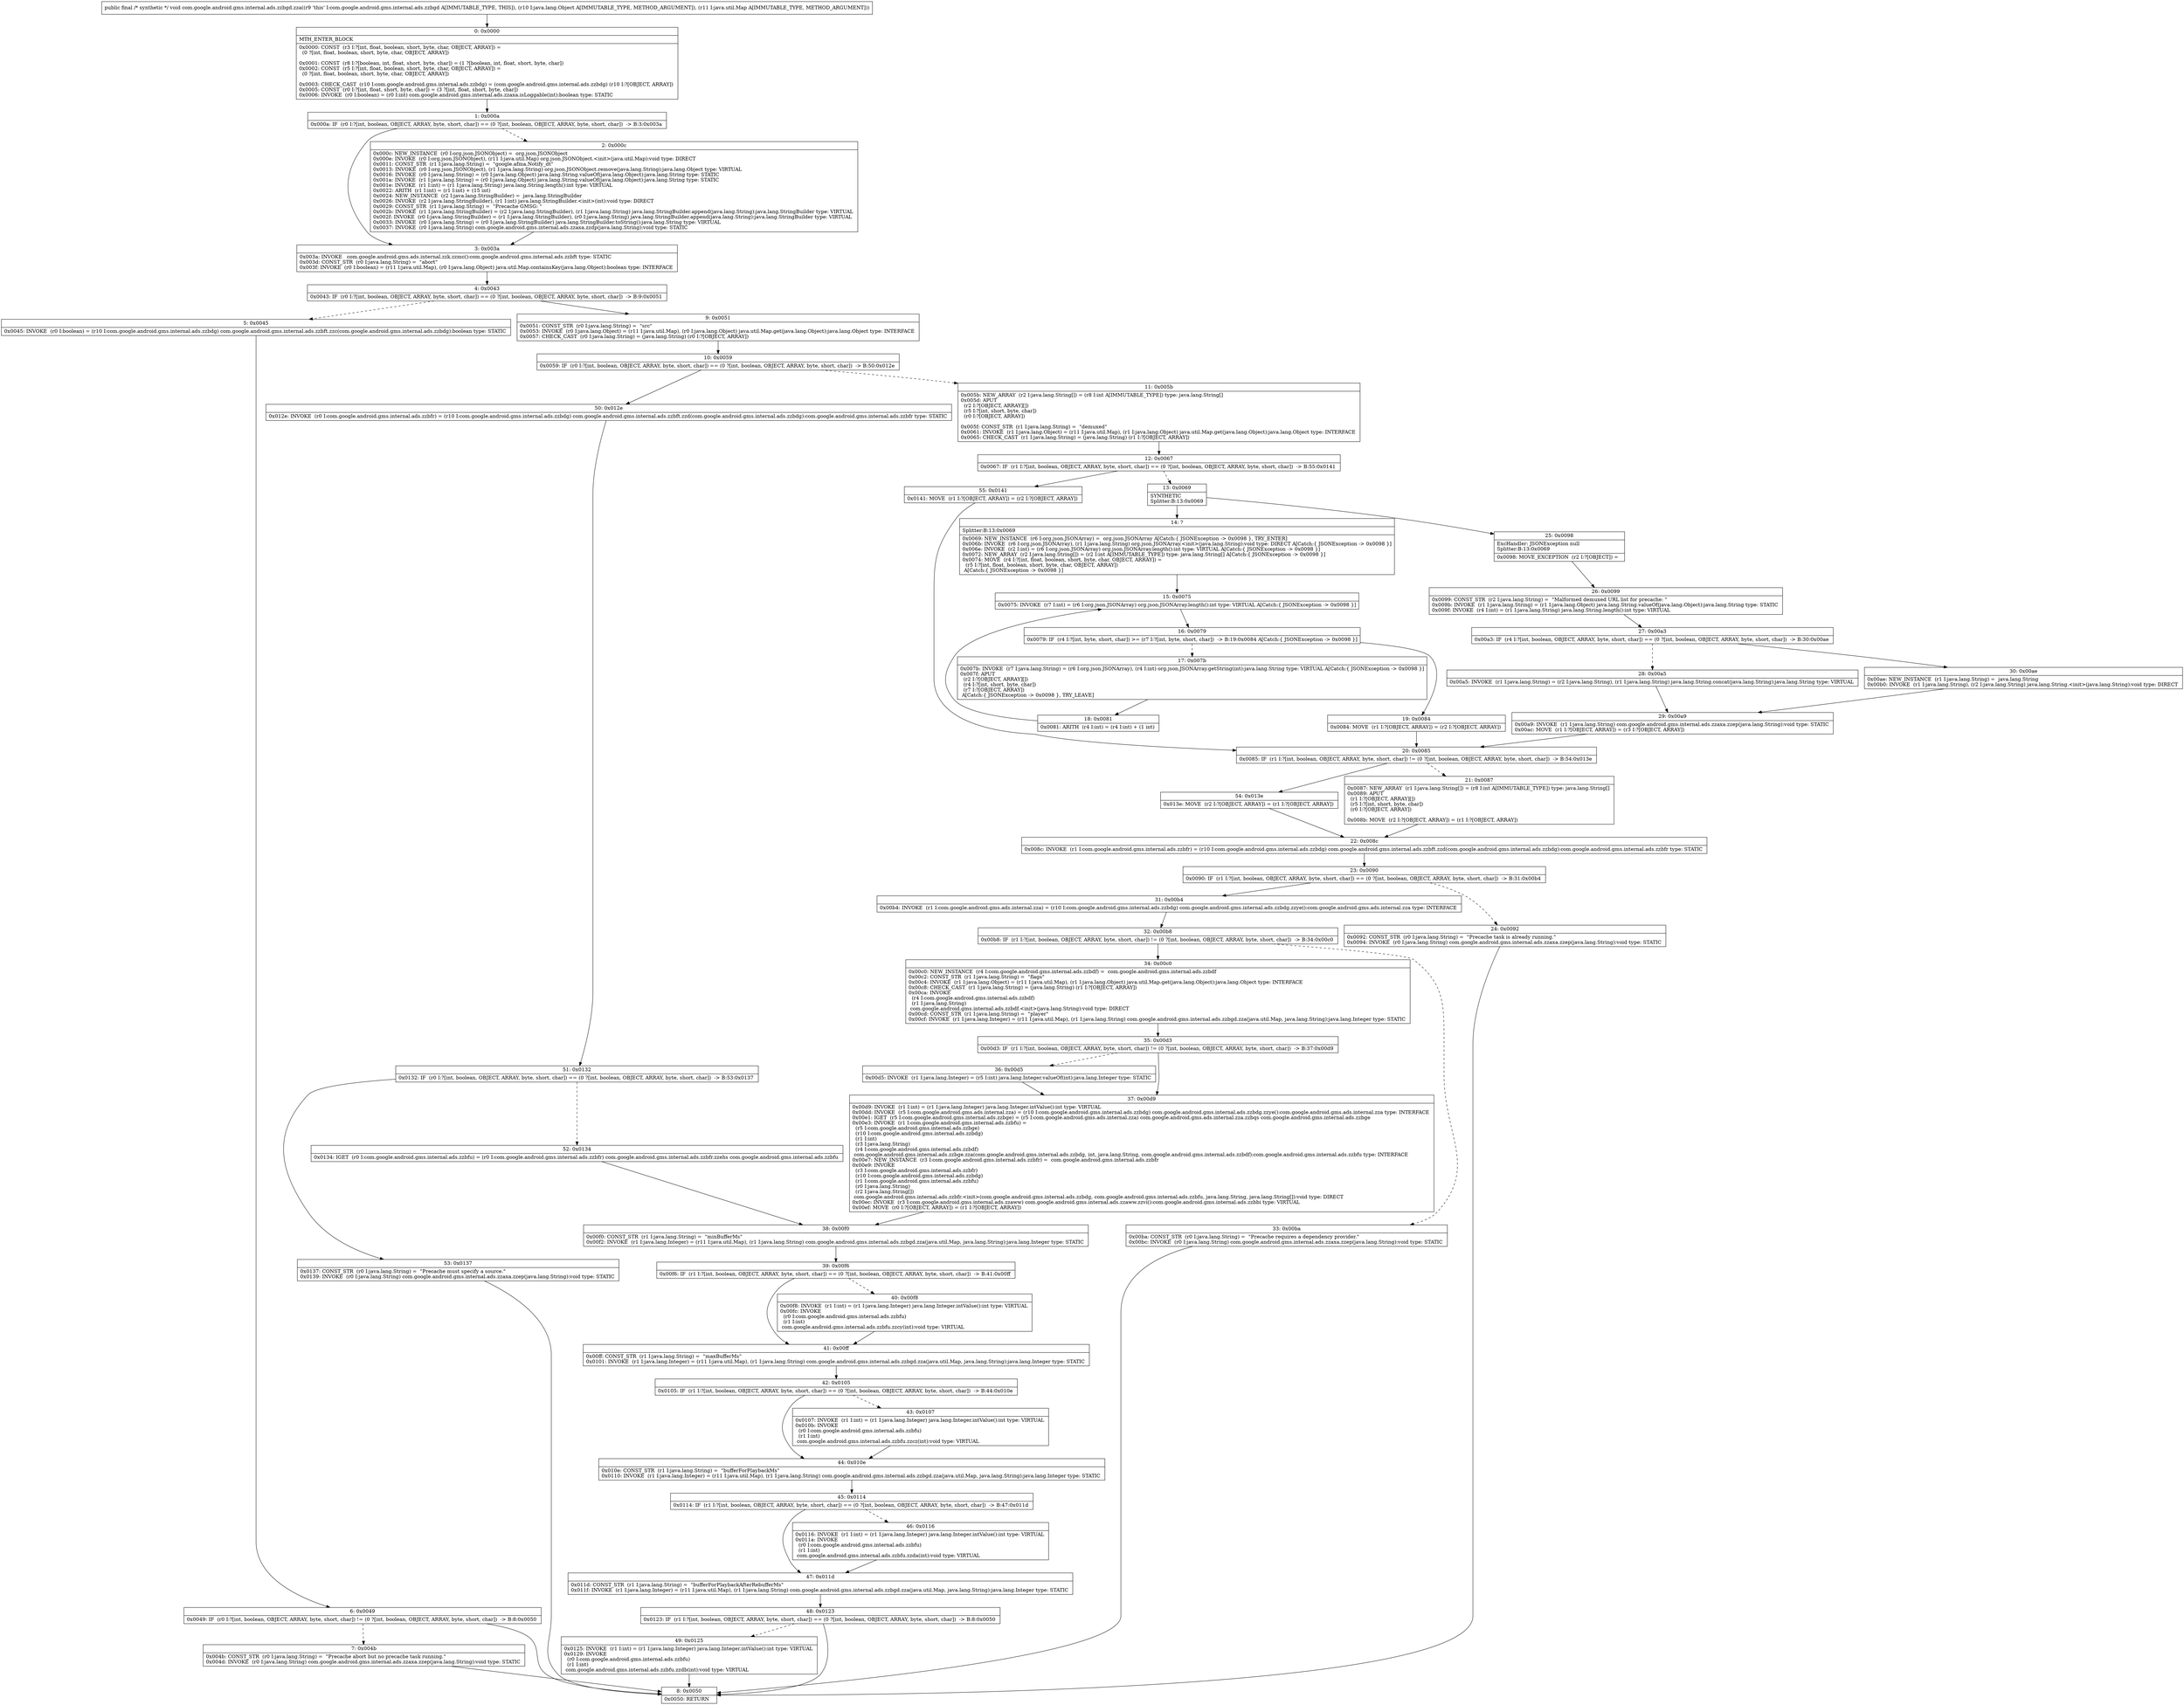 digraph "CFG forcom.google.android.gms.internal.ads.zzbgd.zza(Ljava\/lang\/Object;Ljava\/util\/Map;)V" {
Node_0 [shape=record,label="{0\:\ 0x0000|MTH_ENTER_BLOCK\l|0x0000: CONST  (r3 I:?[int, float, boolean, short, byte, char, OBJECT, ARRAY]) = \l  (0 ?[int, float, boolean, short, byte, char, OBJECT, ARRAY])\l \l0x0001: CONST  (r8 I:?[boolean, int, float, short, byte, char]) = (1 ?[boolean, int, float, short, byte, char]) \l0x0002: CONST  (r5 I:?[int, float, boolean, short, byte, char, OBJECT, ARRAY]) = \l  (0 ?[int, float, boolean, short, byte, char, OBJECT, ARRAY])\l \l0x0003: CHECK_CAST  (r10 I:com.google.android.gms.internal.ads.zzbdg) = (com.google.android.gms.internal.ads.zzbdg) (r10 I:?[OBJECT, ARRAY]) \l0x0005: CONST  (r0 I:?[int, float, short, byte, char]) = (3 ?[int, float, short, byte, char]) \l0x0006: INVOKE  (r0 I:boolean) = (r0 I:int) com.google.android.gms.internal.ads.zzaxa.isLoggable(int):boolean type: STATIC \l}"];
Node_1 [shape=record,label="{1\:\ 0x000a|0x000a: IF  (r0 I:?[int, boolean, OBJECT, ARRAY, byte, short, char]) == (0 ?[int, boolean, OBJECT, ARRAY, byte, short, char])  \-\> B:3:0x003a \l}"];
Node_2 [shape=record,label="{2\:\ 0x000c|0x000c: NEW_INSTANCE  (r0 I:org.json.JSONObject) =  org.json.JSONObject \l0x000e: INVOKE  (r0 I:org.json.JSONObject), (r11 I:java.util.Map) org.json.JSONObject.\<init\>(java.util.Map):void type: DIRECT \l0x0011: CONST_STR  (r1 I:java.lang.String) =  \"google.afma.Notify_dt\" \l0x0013: INVOKE  (r0 I:org.json.JSONObject), (r1 I:java.lang.String) org.json.JSONObject.remove(java.lang.String):java.lang.Object type: VIRTUAL \l0x0016: INVOKE  (r0 I:java.lang.String) = (r0 I:java.lang.Object) java.lang.String.valueOf(java.lang.Object):java.lang.String type: STATIC \l0x001a: INVOKE  (r1 I:java.lang.String) = (r0 I:java.lang.Object) java.lang.String.valueOf(java.lang.Object):java.lang.String type: STATIC \l0x001e: INVOKE  (r1 I:int) = (r1 I:java.lang.String) java.lang.String.length():int type: VIRTUAL \l0x0022: ARITH  (r1 I:int) = (r1 I:int) + (15 int) \l0x0024: NEW_INSTANCE  (r2 I:java.lang.StringBuilder) =  java.lang.StringBuilder \l0x0026: INVOKE  (r2 I:java.lang.StringBuilder), (r1 I:int) java.lang.StringBuilder.\<init\>(int):void type: DIRECT \l0x0029: CONST_STR  (r1 I:java.lang.String) =  \"Precache GMSG: \" \l0x002b: INVOKE  (r1 I:java.lang.StringBuilder) = (r2 I:java.lang.StringBuilder), (r1 I:java.lang.String) java.lang.StringBuilder.append(java.lang.String):java.lang.StringBuilder type: VIRTUAL \l0x002f: INVOKE  (r0 I:java.lang.StringBuilder) = (r1 I:java.lang.StringBuilder), (r0 I:java.lang.String) java.lang.StringBuilder.append(java.lang.String):java.lang.StringBuilder type: VIRTUAL \l0x0033: INVOKE  (r0 I:java.lang.String) = (r0 I:java.lang.StringBuilder) java.lang.StringBuilder.toString():java.lang.String type: VIRTUAL \l0x0037: INVOKE  (r0 I:java.lang.String) com.google.android.gms.internal.ads.zzaxa.zzdp(java.lang.String):void type: STATIC \l}"];
Node_3 [shape=record,label="{3\:\ 0x003a|0x003a: INVOKE   com.google.android.gms.ads.internal.zzk.zzmc():com.google.android.gms.internal.ads.zzbft type: STATIC \l0x003d: CONST_STR  (r0 I:java.lang.String) =  \"abort\" \l0x003f: INVOKE  (r0 I:boolean) = (r11 I:java.util.Map), (r0 I:java.lang.Object) java.util.Map.containsKey(java.lang.Object):boolean type: INTERFACE \l}"];
Node_4 [shape=record,label="{4\:\ 0x0043|0x0043: IF  (r0 I:?[int, boolean, OBJECT, ARRAY, byte, short, char]) == (0 ?[int, boolean, OBJECT, ARRAY, byte, short, char])  \-\> B:9:0x0051 \l}"];
Node_5 [shape=record,label="{5\:\ 0x0045|0x0045: INVOKE  (r0 I:boolean) = (r10 I:com.google.android.gms.internal.ads.zzbdg) com.google.android.gms.internal.ads.zzbft.zzc(com.google.android.gms.internal.ads.zzbdg):boolean type: STATIC \l}"];
Node_6 [shape=record,label="{6\:\ 0x0049|0x0049: IF  (r0 I:?[int, boolean, OBJECT, ARRAY, byte, short, char]) != (0 ?[int, boolean, OBJECT, ARRAY, byte, short, char])  \-\> B:8:0x0050 \l}"];
Node_7 [shape=record,label="{7\:\ 0x004b|0x004b: CONST_STR  (r0 I:java.lang.String) =  \"Precache abort but no precache task running.\" \l0x004d: INVOKE  (r0 I:java.lang.String) com.google.android.gms.internal.ads.zzaxa.zzep(java.lang.String):void type: STATIC \l}"];
Node_8 [shape=record,label="{8\:\ 0x0050|0x0050: RETURN   \l}"];
Node_9 [shape=record,label="{9\:\ 0x0051|0x0051: CONST_STR  (r0 I:java.lang.String) =  \"src\" \l0x0053: INVOKE  (r0 I:java.lang.Object) = (r11 I:java.util.Map), (r0 I:java.lang.Object) java.util.Map.get(java.lang.Object):java.lang.Object type: INTERFACE \l0x0057: CHECK_CAST  (r0 I:java.lang.String) = (java.lang.String) (r0 I:?[OBJECT, ARRAY]) \l}"];
Node_10 [shape=record,label="{10\:\ 0x0059|0x0059: IF  (r0 I:?[int, boolean, OBJECT, ARRAY, byte, short, char]) == (0 ?[int, boolean, OBJECT, ARRAY, byte, short, char])  \-\> B:50:0x012e \l}"];
Node_11 [shape=record,label="{11\:\ 0x005b|0x005b: NEW_ARRAY  (r2 I:java.lang.String[]) = (r8 I:int A[IMMUTABLE_TYPE]) type: java.lang.String[] \l0x005d: APUT  \l  (r2 I:?[OBJECT, ARRAY][])\l  (r5 I:?[int, short, byte, char])\l  (r0 I:?[OBJECT, ARRAY])\l \l0x005f: CONST_STR  (r1 I:java.lang.String) =  \"demuxed\" \l0x0061: INVOKE  (r1 I:java.lang.Object) = (r11 I:java.util.Map), (r1 I:java.lang.Object) java.util.Map.get(java.lang.Object):java.lang.Object type: INTERFACE \l0x0065: CHECK_CAST  (r1 I:java.lang.String) = (java.lang.String) (r1 I:?[OBJECT, ARRAY]) \l}"];
Node_12 [shape=record,label="{12\:\ 0x0067|0x0067: IF  (r1 I:?[int, boolean, OBJECT, ARRAY, byte, short, char]) == (0 ?[int, boolean, OBJECT, ARRAY, byte, short, char])  \-\> B:55:0x0141 \l}"];
Node_13 [shape=record,label="{13\:\ 0x0069|SYNTHETIC\lSplitter:B:13:0x0069\l}"];
Node_14 [shape=record,label="{14\:\ ?|Splitter:B:13:0x0069\l|0x0069: NEW_INSTANCE  (r6 I:org.json.JSONArray) =  org.json.JSONArray A[Catch:\{ JSONException \-\> 0x0098 \}, TRY_ENTER]\l0x006b: INVOKE  (r6 I:org.json.JSONArray), (r1 I:java.lang.String) org.json.JSONArray.\<init\>(java.lang.String):void type: DIRECT A[Catch:\{ JSONException \-\> 0x0098 \}]\l0x006e: INVOKE  (r2 I:int) = (r6 I:org.json.JSONArray) org.json.JSONArray.length():int type: VIRTUAL A[Catch:\{ JSONException \-\> 0x0098 \}]\l0x0072: NEW_ARRAY  (r2 I:java.lang.String[]) = (r2 I:int A[IMMUTABLE_TYPE]) type: java.lang.String[] A[Catch:\{ JSONException \-\> 0x0098 \}]\l0x0074: MOVE  (r4 I:?[int, float, boolean, short, byte, char, OBJECT, ARRAY]) = \l  (r5 I:?[int, float, boolean, short, byte, char, OBJECT, ARRAY])\l A[Catch:\{ JSONException \-\> 0x0098 \}]\l}"];
Node_15 [shape=record,label="{15\:\ 0x0075|0x0075: INVOKE  (r7 I:int) = (r6 I:org.json.JSONArray) org.json.JSONArray.length():int type: VIRTUAL A[Catch:\{ JSONException \-\> 0x0098 \}]\l}"];
Node_16 [shape=record,label="{16\:\ 0x0079|0x0079: IF  (r4 I:?[int, byte, short, char]) \>= (r7 I:?[int, byte, short, char])  \-\> B:19:0x0084 A[Catch:\{ JSONException \-\> 0x0098 \}]\l}"];
Node_17 [shape=record,label="{17\:\ 0x007b|0x007b: INVOKE  (r7 I:java.lang.String) = (r6 I:org.json.JSONArray), (r4 I:int) org.json.JSONArray.getString(int):java.lang.String type: VIRTUAL A[Catch:\{ JSONException \-\> 0x0098 \}]\l0x007f: APUT  \l  (r2 I:?[OBJECT, ARRAY][])\l  (r4 I:?[int, short, byte, char])\l  (r7 I:?[OBJECT, ARRAY])\l A[Catch:\{ JSONException \-\> 0x0098 \}, TRY_LEAVE]\l}"];
Node_18 [shape=record,label="{18\:\ 0x0081|0x0081: ARITH  (r4 I:int) = (r4 I:int) + (1 int) \l}"];
Node_19 [shape=record,label="{19\:\ 0x0084|0x0084: MOVE  (r1 I:?[OBJECT, ARRAY]) = (r2 I:?[OBJECT, ARRAY]) \l}"];
Node_20 [shape=record,label="{20\:\ 0x0085|0x0085: IF  (r1 I:?[int, boolean, OBJECT, ARRAY, byte, short, char]) != (0 ?[int, boolean, OBJECT, ARRAY, byte, short, char])  \-\> B:54:0x013e \l}"];
Node_21 [shape=record,label="{21\:\ 0x0087|0x0087: NEW_ARRAY  (r1 I:java.lang.String[]) = (r8 I:int A[IMMUTABLE_TYPE]) type: java.lang.String[] \l0x0089: APUT  \l  (r1 I:?[OBJECT, ARRAY][])\l  (r5 I:?[int, short, byte, char])\l  (r0 I:?[OBJECT, ARRAY])\l \l0x008b: MOVE  (r2 I:?[OBJECT, ARRAY]) = (r1 I:?[OBJECT, ARRAY]) \l}"];
Node_22 [shape=record,label="{22\:\ 0x008c|0x008c: INVOKE  (r1 I:com.google.android.gms.internal.ads.zzbfr) = (r10 I:com.google.android.gms.internal.ads.zzbdg) com.google.android.gms.internal.ads.zzbft.zzd(com.google.android.gms.internal.ads.zzbdg):com.google.android.gms.internal.ads.zzbfr type: STATIC \l}"];
Node_23 [shape=record,label="{23\:\ 0x0090|0x0090: IF  (r1 I:?[int, boolean, OBJECT, ARRAY, byte, short, char]) == (0 ?[int, boolean, OBJECT, ARRAY, byte, short, char])  \-\> B:31:0x00b4 \l}"];
Node_24 [shape=record,label="{24\:\ 0x0092|0x0092: CONST_STR  (r0 I:java.lang.String) =  \"Precache task is already running.\" \l0x0094: INVOKE  (r0 I:java.lang.String) com.google.android.gms.internal.ads.zzaxa.zzep(java.lang.String):void type: STATIC \l}"];
Node_25 [shape=record,label="{25\:\ 0x0098|ExcHandler: JSONException null\lSplitter:B:13:0x0069\l|0x0098: MOVE_EXCEPTION  (r2 I:?[OBJECT]) =  \l}"];
Node_26 [shape=record,label="{26\:\ 0x0099|0x0099: CONST_STR  (r2 I:java.lang.String) =  \"Malformed demuxed URL list for precache: \" \l0x009b: INVOKE  (r1 I:java.lang.String) = (r1 I:java.lang.Object) java.lang.String.valueOf(java.lang.Object):java.lang.String type: STATIC \l0x009f: INVOKE  (r4 I:int) = (r1 I:java.lang.String) java.lang.String.length():int type: VIRTUAL \l}"];
Node_27 [shape=record,label="{27\:\ 0x00a3|0x00a3: IF  (r4 I:?[int, boolean, OBJECT, ARRAY, byte, short, char]) == (0 ?[int, boolean, OBJECT, ARRAY, byte, short, char])  \-\> B:30:0x00ae \l}"];
Node_28 [shape=record,label="{28\:\ 0x00a5|0x00a5: INVOKE  (r1 I:java.lang.String) = (r2 I:java.lang.String), (r1 I:java.lang.String) java.lang.String.concat(java.lang.String):java.lang.String type: VIRTUAL \l}"];
Node_29 [shape=record,label="{29\:\ 0x00a9|0x00a9: INVOKE  (r1 I:java.lang.String) com.google.android.gms.internal.ads.zzaxa.zzep(java.lang.String):void type: STATIC \l0x00ac: MOVE  (r1 I:?[OBJECT, ARRAY]) = (r3 I:?[OBJECT, ARRAY]) \l}"];
Node_30 [shape=record,label="{30\:\ 0x00ae|0x00ae: NEW_INSTANCE  (r1 I:java.lang.String) =  java.lang.String \l0x00b0: INVOKE  (r1 I:java.lang.String), (r2 I:java.lang.String) java.lang.String.\<init\>(java.lang.String):void type: DIRECT \l}"];
Node_31 [shape=record,label="{31\:\ 0x00b4|0x00b4: INVOKE  (r1 I:com.google.android.gms.ads.internal.zza) = (r10 I:com.google.android.gms.internal.ads.zzbdg) com.google.android.gms.internal.ads.zzbdg.zzye():com.google.android.gms.ads.internal.zza type: INTERFACE \l}"];
Node_32 [shape=record,label="{32\:\ 0x00b8|0x00b8: IF  (r1 I:?[int, boolean, OBJECT, ARRAY, byte, short, char]) != (0 ?[int, boolean, OBJECT, ARRAY, byte, short, char])  \-\> B:34:0x00c0 \l}"];
Node_33 [shape=record,label="{33\:\ 0x00ba|0x00ba: CONST_STR  (r0 I:java.lang.String) =  \"Precache requires a dependency provider.\" \l0x00bc: INVOKE  (r0 I:java.lang.String) com.google.android.gms.internal.ads.zzaxa.zzep(java.lang.String):void type: STATIC \l}"];
Node_34 [shape=record,label="{34\:\ 0x00c0|0x00c0: NEW_INSTANCE  (r4 I:com.google.android.gms.internal.ads.zzbdf) =  com.google.android.gms.internal.ads.zzbdf \l0x00c2: CONST_STR  (r1 I:java.lang.String) =  \"flags\" \l0x00c4: INVOKE  (r1 I:java.lang.Object) = (r11 I:java.util.Map), (r1 I:java.lang.Object) java.util.Map.get(java.lang.Object):java.lang.Object type: INTERFACE \l0x00c8: CHECK_CAST  (r1 I:java.lang.String) = (java.lang.String) (r1 I:?[OBJECT, ARRAY]) \l0x00ca: INVOKE  \l  (r4 I:com.google.android.gms.internal.ads.zzbdf)\l  (r1 I:java.lang.String)\l com.google.android.gms.internal.ads.zzbdf.\<init\>(java.lang.String):void type: DIRECT \l0x00cd: CONST_STR  (r1 I:java.lang.String) =  \"player\" \l0x00cf: INVOKE  (r1 I:java.lang.Integer) = (r11 I:java.util.Map), (r1 I:java.lang.String) com.google.android.gms.internal.ads.zzbgd.zza(java.util.Map, java.lang.String):java.lang.Integer type: STATIC \l}"];
Node_35 [shape=record,label="{35\:\ 0x00d3|0x00d3: IF  (r1 I:?[int, boolean, OBJECT, ARRAY, byte, short, char]) != (0 ?[int, boolean, OBJECT, ARRAY, byte, short, char])  \-\> B:37:0x00d9 \l}"];
Node_36 [shape=record,label="{36\:\ 0x00d5|0x00d5: INVOKE  (r1 I:java.lang.Integer) = (r5 I:int) java.lang.Integer.valueOf(int):java.lang.Integer type: STATIC \l}"];
Node_37 [shape=record,label="{37\:\ 0x00d9|0x00d9: INVOKE  (r1 I:int) = (r1 I:java.lang.Integer) java.lang.Integer.intValue():int type: VIRTUAL \l0x00dd: INVOKE  (r5 I:com.google.android.gms.ads.internal.zza) = (r10 I:com.google.android.gms.internal.ads.zzbdg) com.google.android.gms.internal.ads.zzbdg.zzye():com.google.android.gms.ads.internal.zza type: INTERFACE \l0x00e1: IGET  (r5 I:com.google.android.gms.internal.ads.zzbge) = (r5 I:com.google.android.gms.ads.internal.zza) com.google.android.gms.ads.internal.zza.zzbqs com.google.android.gms.internal.ads.zzbge \l0x00e3: INVOKE  (r1 I:com.google.android.gms.internal.ads.zzbfu) = \l  (r5 I:com.google.android.gms.internal.ads.zzbge)\l  (r10 I:com.google.android.gms.internal.ads.zzbdg)\l  (r1 I:int)\l  (r3 I:java.lang.String)\l  (r4 I:com.google.android.gms.internal.ads.zzbdf)\l com.google.android.gms.internal.ads.zzbge.zza(com.google.android.gms.internal.ads.zzbdg, int, java.lang.String, com.google.android.gms.internal.ads.zzbdf):com.google.android.gms.internal.ads.zzbfu type: INTERFACE \l0x00e7: NEW_INSTANCE  (r3 I:com.google.android.gms.internal.ads.zzbfr) =  com.google.android.gms.internal.ads.zzbfr \l0x00e9: INVOKE  \l  (r3 I:com.google.android.gms.internal.ads.zzbfr)\l  (r10 I:com.google.android.gms.internal.ads.zzbdg)\l  (r1 I:com.google.android.gms.internal.ads.zzbfu)\l  (r0 I:java.lang.String)\l  (r2 I:java.lang.String[])\l com.google.android.gms.internal.ads.zzbfr.\<init\>(com.google.android.gms.internal.ads.zzbdg, com.google.android.gms.internal.ads.zzbfu, java.lang.String, java.lang.String[]):void type: DIRECT \l0x00ec: INVOKE  (r3 I:com.google.android.gms.internal.ads.zzaww) com.google.android.gms.internal.ads.zzaww.zzvi():com.google.android.gms.internal.ads.zzbbi type: VIRTUAL \l0x00ef: MOVE  (r0 I:?[OBJECT, ARRAY]) = (r1 I:?[OBJECT, ARRAY]) \l}"];
Node_38 [shape=record,label="{38\:\ 0x00f0|0x00f0: CONST_STR  (r1 I:java.lang.String) =  \"minBufferMs\" \l0x00f2: INVOKE  (r1 I:java.lang.Integer) = (r11 I:java.util.Map), (r1 I:java.lang.String) com.google.android.gms.internal.ads.zzbgd.zza(java.util.Map, java.lang.String):java.lang.Integer type: STATIC \l}"];
Node_39 [shape=record,label="{39\:\ 0x00f6|0x00f6: IF  (r1 I:?[int, boolean, OBJECT, ARRAY, byte, short, char]) == (0 ?[int, boolean, OBJECT, ARRAY, byte, short, char])  \-\> B:41:0x00ff \l}"];
Node_40 [shape=record,label="{40\:\ 0x00f8|0x00f8: INVOKE  (r1 I:int) = (r1 I:java.lang.Integer) java.lang.Integer.intValue():int type: VIRTUAL \l0x00fc: INVOKE  \l  (r0 I:com.google.android.gms.internal.ads.zzbfu)\l  (r1 I:int)\l com.google.android.gms.internal.ads.zzbfu.zzcy(int):void type: VIRTUAL \l}"];
Node_41 [shape=record,label="{41\:\ 0x00ff|0x00ff: CONST_STR  (r1 I:java.lang.String) =  \"maxBufferMs\" \l0x0101: INVOKE  (r1 I:java.lang.Integer) = (r11 I:java.util.Map), (r1 I:java.lang.String) com.google.android.gms.internal.ads.zzbgd.zza(java.util.Map, java.lang.String):java.lang.Integer type: STATIC \l}"];
Node_42 [shape=record,label="{42\:\ 0x0105|0x0105: IF  (r1 I:?[int, boolean, OBJECT, ARRAY, byte, short, char]) == (0 ?[int, boolean, OBJECT, ARRAY, byte, short, char])  \-\> B:44:0x010e \l}"];
Node_43 [shape=record,label="{43\:\ 0x0107|0x0107: INVOKE  (r1 I:int) = (r1 I:java.lang.Integer) java.lang.Integer.intValue():int type: VIRTUAL \l0x010b: INVOKE  \l  (r0 I:com.google.android.gms.internal.ads.zzbfu)\l  (r1 I:int)\l com.google.android.gms.internal.ads.zzbfu.zzcz(int):void type: VIRTUAL \l}"];
Node_44 [shape=record,label="{44\:\ 0x010e|0x010e: CONST_STR  (r1 I:java.lang.String) =  \"bufferForPlaybackMs\" \l0x0110: INVOKE  (r1 I:java.lang.Integer) = (r11 I:java.util.Map), (r1 I:java.lang.String) com.google.android.gms.internal.ads.zzbgd.zza(java.util.Map, java.lang.String):java.lang.Integer type: STATIC \l}"];
Node_45 [shape=record,label="{45\:\ 0x0114|0x0114: IF  (r1 I:?[int, boolean, OBJECT, ARRAY, byte, short, char]) == (0 ?[int, boolean, OBJECT, ARRAY, byte, short, char])  \-\> B:47:0x011d \l}"];
Node_46 [shape=record,label="{46\:\ 0x0116|0x0116: INVOKE  (r1 I:int) = (r1 I:java.lang.Integer) java.lang.Integer.intValue():int type: VIRTUAL \l0x011a: INVOKE  \l  (r0 I:com.google.android.gms.internal.ads.zzbfu)\l  (r1 I:int)\l com.google.android.gms.internal.ads.zzbfu.zzda(int):void type: VIRTUAL \l}"];
Node_47 [shape=record,label="{47\:\ 0x011d|0x011d: CONST_STR  (r1 I:java.lang.String) =  \"bufferForPlaybackAfterRebufferMs\" \l0x011f: INVOKE  (r1 I:java.lang.Integer) = (r11 I:java.util.Map), (r1 I:java.lang.String) com.google.android.gms.internal.ads.zzbgd.zza(java.util.Map, java.lang.String):java.lang.Integer type: STATIC \l}"];
Node_48 [shape=record,label="{48\:\ 0x0123|0x0123: IF  (r1 I:?[int, boolean, OBJECT, ARRAY, byte, short, char]) == (0 ?[int, boolean, OBJECT, ARRAY, byte, short, char])  \-\> B:8:0x0050 \l}"];
Node_49 [shape=record,label="{49\:\ 0x0125|0x0125: INVOKE  (r1 I:int) = (r1 I:java.lang.Integer) java.lang.Integer.intValue():int type: VIRTUAL \l0x0129: INVOKE  \l  (r0 I:com.google.android.gms.internal.ads.zzbfu)\l  (r1 I:int)\l com.google.android.gms.internal.ads.zzbfu.zzdb(int):void type: VIRTUAL \l}"];
Node_50 [shape=record,label="{50\:\ 0x012e|0x012e: INVOKE  (r0 I:com.google.android.gms.internal.ads.zzbfr) = (r10 I:com.google.android.gms.internal.ads.zzbdg) com.google.android.gms.internal.ads.zzbft.zzd(com.google.android.gms.internal.ads.zzbdg):com.google.android.gms.internal.ads.zzbfr type: STATIC \l}"];
Node_51 [shape=record,label="{51\:\ 0x0132|0x0132: IF  (r0 I:?[int, boolean, OBJECT, ARRAY, byte, short, char]) == (0 ?[int, boolean, OBJECT, ARRAY, byte, short, char])  \-\> B:53:0x0137 \l}"];
Node_52 [shape=record,label="{52\:\ 0x0134|0x0134: IGET  (r0 I:com.google.android.gms.internal.ads.zzbfu) = (r0 I:com.google.android.gms.internal.ads.zzbfr) com.google.android.gms.internal.ads.zzbfr.zzehs com.google.android.gms.internal.ads.zzbfu \l}"];
Node_53 [shape=record,label="{53\:\ 0x0137|0x0137: CONST_STR  (r0 I:java.lang.String) =  \"Precache must specify a source.\" \l0x0139: INVOKE  (r0 I:java.lang.String) com.google.android.gms.internal.ads.zzaxa.zzep(java.lang.String):void type: STATIC \l}"];
Node_54 [shape=record,label="{54\:\ 0x013e|0x013e: MOVE  (r2 I:?[OBJECT, ARRAY]) = (r1 I:?[OBJECT, ARRAY]) \l}"];
Node_55 [shape=record,label="{55\:\ 0x0141|0x0141: MOVE  (r1 I:?[OBJECT, ARRAY]) = (r2 I:?[OBJECT, ARRAY]) \l}"];
MethodNode[shape=record,label="{public final \/* synthetic *\/ void com.google.android.gms.internal.ads.zzbgd.zza((r9 'this' I:com.google.android.gms.internal.ads.zzbgd A[IMMUTABLE_TYPE, THIS]), (r10 I:java.lang.Object A[IMMUTABLE_TYPE, METHOD_ARGUMENT]), (r11 I:java.util.Map A[IMMUTABLE_TYPE, METHOD_ARGUMENT])) }"];
MethodNode -> Node_0;
Node_0 -> Node_1;
Node_1 -> Node_2[style=dashed];
Node_1 -> Node_3;
Node_2 -> Node_3;
Node_3 -> Node_4;
Node_4 -> Node_5[style=dashed];
Node_4 -> Node_9;
Node_5 -> Node_6;
Node_6 -> Node_7[style=dashed];
Node_6 -> Node_8;
Node_7 -> Node_8;
Node_9 -> Node_10;
Node_10 -> Node_11[style=dashed];
Node_10 -> Node_50;
Node_11 -> Node_12;
Node_12 -> Node_13[style=dashed];
Node_12 -> Node_55;
Node_13 -> Node_14;
Node_13 -> Node_25;
Node_14 -> Node_15;
Node_15 -> Node_16;
Node_16 -> Node_17[style=dashed];
Node_16 -> Node_19;
Node_17 -> Node_18;
Node_18 -> Node_15;
Node_19 -> Node_20;
Node_20 -> Node_21[style=dashed];
Node_20 -> Node_54;
Node_21 -> Node_22;
Node_22 -> Node_23;
Node_23 -> Node_24[style=dashed];
Node_23 -> Node_31;
Node_24 -> Node_8;
Node_25 -> Node_26;
Node_26 -> Node_27;
Node_27 -> Node_28[style=dashed];
Node_27 -> Node_30;
Node_28 -> Node_29;
Node_29 -> Node_20;
Node_30 -> Node_29;
Node_31 -> Node_32;
Node_32 -> Node_33[style=dashed];
Node_32 -> Node_34;
Node_33 -> Node_8;
Node_34 -> Node_35;
Node_35 -> Node_36[style=dashed];
Node_35 -> Node_37;
Node_36 -> Node_37;
Node_37 -> Node_38;
Node_38 -> Node_39;
Node_39 -> Node_40[style=dashed];
Node_39 -> Node_41;
Node_40 -> Node_41;
Node_41 -> Node_42;
Node_42 -> Node_43[style=dashed];
Node_42 -> Node_44;
Node_43 -> Node_44;
Node_44 -> Node_45;
Node_45 -> Node_46[style=dashed];
Node_45 -> Node_47;
Node_46 -> Node_47;
Node_47 -> Node_48;
Node_48 -> Node_8;
Node_48 -> Node_49[style=dashed];
Node_49 -> Node_8;
Node_50 -> Node_51;
Node_51 -> Node_52[style=dashed];
Node_51 -> Node_53;
Node_52 -> Node_38;
Node_53 -> Node_8;
Node_54 -> Node_22;
Node_55 -> Node_20;
}

